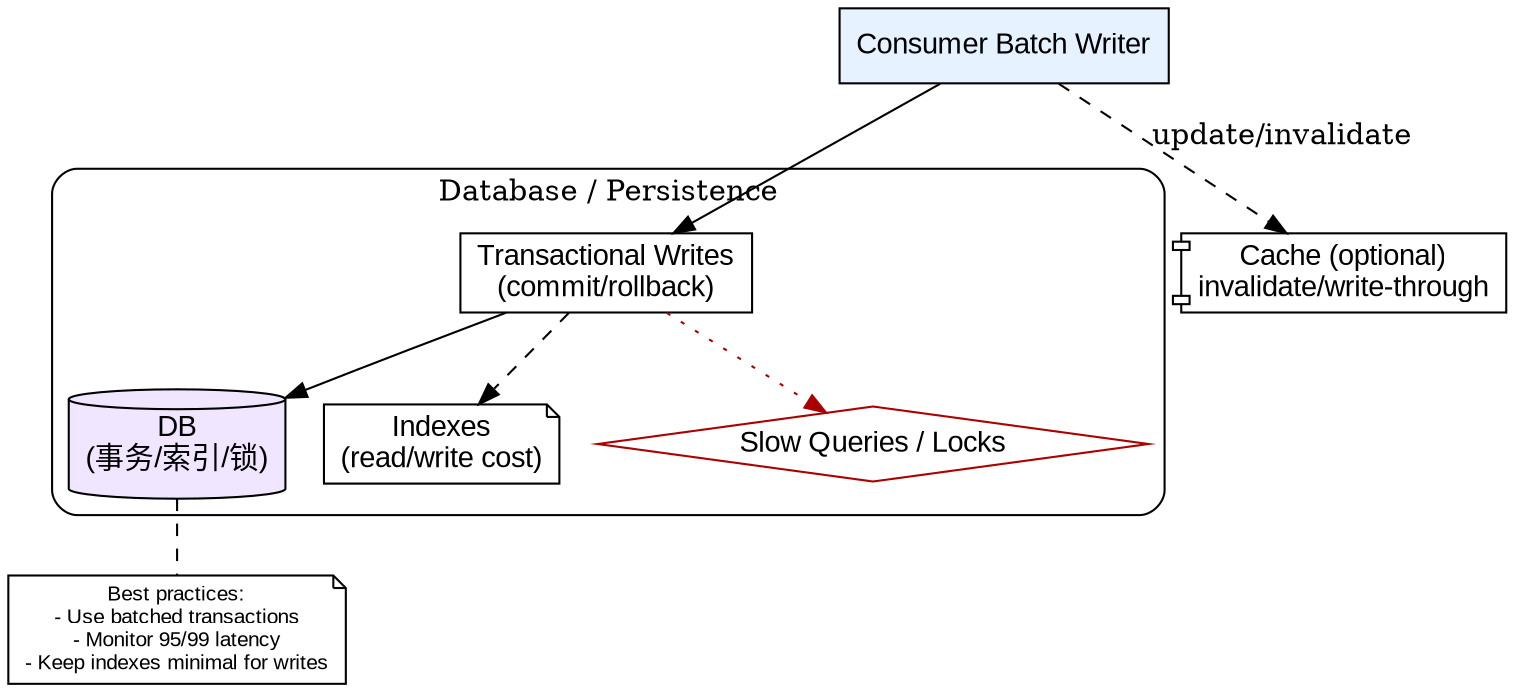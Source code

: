 digraph db_flow {
  rankdir=TB;
  node [shape=record, fontname="Arial"];

  subgraph cluster_db {
    label="Database / Persistence";
    style=rounded;
    db [label="DB\n(事务/索引/锁)", shape=cylinder, fillcolor="#f0e6ff", style=filled];
    tx [label="Transactional Writes\n(commit/rollback)", shape=box];
    idx [label="Indexes\n(read/write cost)", shape=note];
    slowq [label="Slow Queries / Locks", shape=diamond, color="#aa0000"];
  }

  app [label="Consumer Batch Writer", shape=box, fillcolor="#e6f2ff", style=filled];
  cache [label="Cache (optional)\ninvalidate/write-through", shape=component];

  app -> tx -> db;
  tx -> idx [style=dashed];
  tx -> slowq [style=dotted, color="#aa0000"];
  app -> cache [label="update/invalidate", style=dashed];

  // notes
  note1 [label="Best practices:\n- Use batched transactions\n- Monitor 95/99 latency\n- Keep indexes minimal for writes", shape=note, fontsize=10];
  db -> note1 [style=dashed, arrowhead=none];
}
